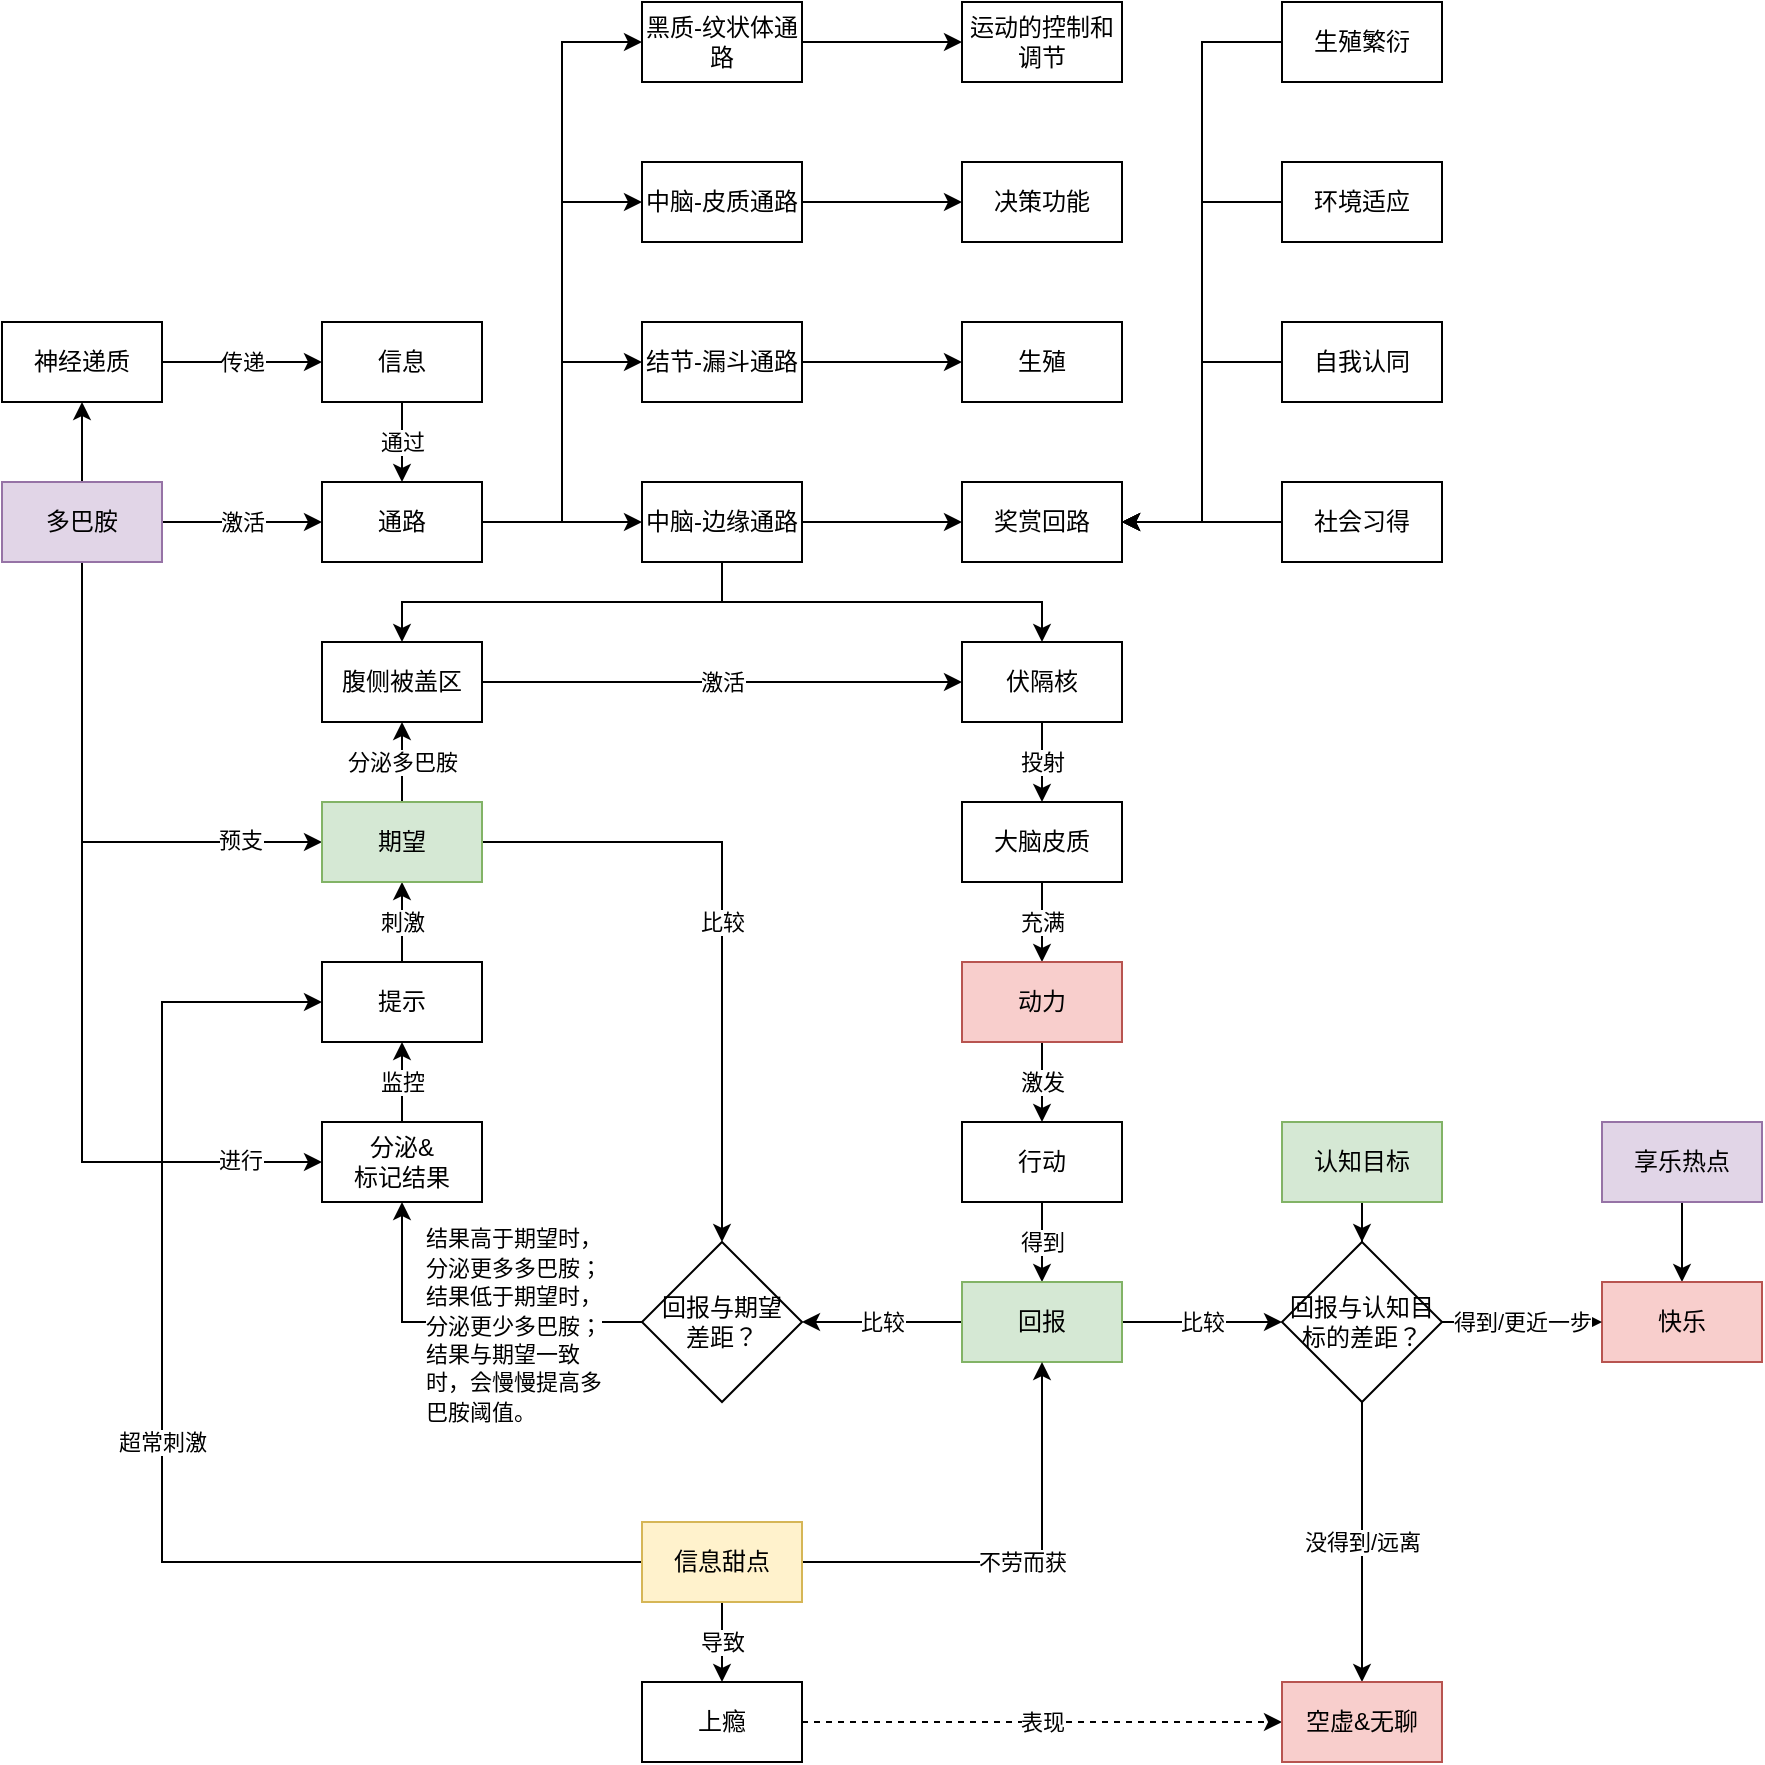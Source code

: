 <mxfile version="23.0.2" type="github">
  <diagram name="第 1 页" id="InVpTpU3V0zNdqeEfgY0">
    <mxGraphModel dx="1434" dy="746" grid="1" gridSize="10" guides="1" tooltips="1" connect="1" arrows="1" fold="1" page="1" pageScale="1" pageWidth="827" pageHeight="1169" math="0" shadow="0">
      <root>
        <mxCell id="0" />
        <mxCell id="1" parent="0" />
        <mxCell id="dXVaHJ1WDnaqwGABq15v-5" value="" style="edgeStyle=orthogonalEdgeStyle;rounded=0;orthogonalLoop=1;jettySize=auto;html=1;" edge="1" parent="1" source="dXVaHJ1WDnaqwGABq15v-1" target="dXVaHJ1WDnaqwGABq15v-3">
          <mxGeometry relative="1" as="geometry" />
        </mxCell>
        <mxCell id="dXVaHJ1WDnaqwGABq15v-8" value="激活" style="edgeStyle=orthogonalEdgeStyle;rounded=0;orthogonalLoop=1;jettySize=auto;html=1;" edge="1" parent="1" source="dXVaHJ1WDnaqwGABq15v-1" target="dXVaHJ1WDnaqwGABq15v-2">
          <mxGeometry relative="1" as="geometry" />
        </mxCell>
        <mxCell id="dXVaHJ1WDnaqwGABq15v-98" style="edgeStyle=orthogonalEdgeStyle;rounded=0;orthogonalLoop=1;jettySize=auto;html=1;entryX=0;entryY=0.5;entryDx=0;entryDy=0;" edge="1" parent="1" source="dXVaHJ1WDnaqwGABq15v-1" target="dXVaHJ1WDnaqwGABq15v-91">
          <mxGeometry relative="1" as="geometry">
            <Array as="points">
              <mxPoint x="120" y="580" />
            </Array>
          </mxGeometry>
        </mxCell>
        <mxCell id="dXVaHJ1WDnaqwGABq15v-121" value="预支" style="edgeLabel;html=1;align=center;verticalAlign=middle;resizable=0;points=[];" vertex="1" connectable="0" parent="dXVaHJ1WDnaqwGABq15v-98">
          <mxGeometry x="0.711" y="-1" relative="1" as="geometry">
            <mxPoint x="-4" y="-2" as="offset" />
          </mxGeometry>
        </mxCell>
        <mxCell id="dXVaHJ1WDnaqwGABq15v-119" style="edgeStyle=orthogonalEdgeStyle;rounded=0;orthogonalLoop=1;jettySize=auto;html=1;entryX=0;entryY=0.5;entryDx=0;entryDy=0;" edge="1" parent="1" source="dXVaHJ1WDnaqwGABq15v-1" target="dXVaHJ1WDnaqwGABq15v-42">
          <mxGeometry relative="1" as="geometry">
            <Array as="points">
              <mxPoint x="120" y="740" />
            </Array>
          </mxGeometry>
        </mxCell>
        <mxCell id="dXVaHJ1WDnaqwGABq15v-122" value="进行" style="edgeLabel;html=1;align=center;verticalAlign=middle;resizable=0;points=[];" vertex="1" connectable="0" parent="dXVaHJ1WDnaqwGABq15v-119">
          <mxGeometry x="0.807" y="-1" relative="1" as="geometry">
            <mxPoint x="-1" y="-2" as="offset" />
          </mxGeometry>
        </mxCell>
        <mxCell id="dXVaHJ1WDnaqwGABq15v-1" value="多巴胺" style="rounded=0;whiteSpace=wrap;html=1;fillColor=#e1d5e7;strokeColor=#9673a6;" vertex="1" parent="1">
          <mxGeometry x="80" y="400" width="80" height="40" as="geometry" />
        </mxCell>
        <mxCell id="dXVaHJ1WDnaqwGABq15v-18" style="edgeStyle=orthogonalEdgeStyle;rounded=0;orthogonalLoop=1;jettySize=auto;html=1;entryX=0;entryY=0.5;entryDx=0;entryDy=0;" edge="1" parent="1" source="dXVaHJ1WDnaqwGABq15v-2" target="dXVaHJ1WDnaqwGABq15v-10">
          <mxGeometry relative="1" as="geometry" />
        </mxCell>
        <mxCell id="dXVaHJ1WDnaqwGABq15v-19" style="edgeStyle=orthogonalEdgeStyle;rounded=0;orthogonalLoop=1;jettySize=auto;html=1;entryX=0;entryY=0.5;entryDx=0;entryDy=0;" edge="1" parent="1" source="dXVaHJ1WDnaqwGABq15v-2" target="dXVaHJ1WDnaqwGABq15v-11">
          <mxGeometry relative="1" as="geometry" />
        </mxCell>
        <mxCell id="dXVaHJ1WDnaqwGABq15v-20" style="edgeStyle=orthogonalEdgeStyle;rounded=0;orthogonalLoop=1;jettySize=auto;html=1;entryX=0;entryY=0.5;entryDx=0;entryDy=0;" edge="1" parent="1" source="dXVaHJ1WDnaqwGABq15v-2" target="dXVaHJ1WDnaqwGABq15v-12">
          <mxGeometry relative="1" as="geometry" />
        </mxCell>
        <mxCell id="dXVaHJ1WDnaqwGABq15v-21" style="edgeStyle=orthogonalEdgeStyle;rounded=0;orthogonalLoop=1;jettySize=auto;html=1;entryX=0;entryY=0.5;entryDx=0;entryDy=0;" edge="1" parent="1" source="dXVaHJ1WDnaqwGABq15v-2" target="dXVaHJ1WDnaqwGABq15v-13">
          <mxGeometry relative="1" as="geometry" />
        </mxCell>
        <mxCell id="dXVaHJ1WDnaqwGABq15v-2" value="通路" style="rounded=0;whiteSpace=wrap;html=1;" vertex="1" parent="1">
          <mxGeometry x="240" y="400" width="80" height="40" as="geometry" />
        </mxCell>
        <mxCell id="dXVaHJ1WDnaqwGABq15v-6" value="传递" style="edgeStyle=orthogonalEdgeStyle;rounded=0;orthogonalLoop=1;jettySize=auto;html=1;" edge="1" parent="1" source="dXVaHJ1WDnaqwGABq15v-3" target="dXVaHJ1WDnaqwGABq15v-4">
          <mxGeometry relative="1" as="geometry" />
        </mxCell>
        <mxCell id="dXVaHJ1WDnaqwGABq15v-3" value="神经递质" style="rounded=0;whiteSpace=wrap;html=1;" vertex="1" parent="1">
          <mxGeometry x="80" y="320" width="80" height="40" as="geometry" />
        </mxCell>
        <mxCell id="dXVaHJ1WDnaqwGABq15v-7" value="通过" style="edgeStyle=orthogonalEdgeStyle;rounded=0;orthogonalLoop=1;jettySize=auto;html=1;" edge="1" parent="1" source="dXVaHJ1WDnaqwGABq15v-4" target="dXVaHJ1WDnaqwGABq15v-2">
          <mxGeometry relative="1" as="geometry" />
        </mxCell>
        <mxCell id="dXVaHJ1WDnaqwGABq15v-4" value="信息" style="rounded=0;whiteSpace=wrap;html=1;" vertex="1" parent="1">
          <mxGeometry x="240" y="320" width="80" height="40" as="geometry" />
        </mxCell>
        <mxCell id="dXVaHJ1WDnaqwGABq15v-22" value="" style="edgeStyle=orthogonalEdgeStyle;rounded=0;orthogonalLoop=1;jettySize=auto;html=1;" edge="1" parent="1" source="dXVaHJ1WDnaqwGABq15v-10" target="dXVaHJ1WDnaqwGABq15v-14">
          <mxGeometry relative="1" as="geometry" />
        </mxCell>
        <mxCell id="dXVaHJ1WDnaqwGABq15v-10" value="黑质-纹状体通路" style="rounded=0;whiteSpace=wrap;html=1;" vertex="1" parent="1">
          <mxGeometry x="400" y="160" width="80" height="40" as="geometry" />
        </mxCell>
        <mxCell id="dXVaHJ1WDnaqwGABq15v-23" value="" style="edgeStyle=orthogonalEdgeStyle;rounded=0;orthogonalLoop=1;jettySize=auto;html=1;" edge="1" parent="1" source="dXVaHJ1WDnaqwGABq15v-11" target="dXVaHJ1WDnaqwGABq15v-15">
          <mxGeometry relative="1" as="geometry" />
        </mxCell>
        <mxCell id="dXVaHJ1WDnaqwGABq15v-11" value="中脑-皮质通路" style="rounded=0;whiteSpace=wrap;html=1;" vertex="1" parent="1">
          <mxGeometry x="400" y="240" width="80" height="40" as="geometry" />
        </mxCell>
        <mxCell id="dXVaHJ1WDnaqwGABq15v-24" value="" style="edgeStyle=orthogonalEdgeStyle;rounded=0;orthogonalLoop=1;jettySize=auto;html=1;" edge="1" parent="1" source="dXVaHJ1WDnaqwGABq15v-12" target="dXVaHJ1WDnaqwGABq15v-16">
          <mxGeometry relative="1" as="geometry" />
        </mxCell>
        <mxCell id="dXVaHJ1WDnaqwGABq15v-12" value="结节-漏斗通路" style="rounded=0;whiteSpace=wrap;html=1;" vertex="1" parent="1">
          <mxGeometry x="400" y="320" width="80" height="40" as="geometry" />
        </mxCell>
        <mxCell id="dXVaHJ1WDnaqwGABq15v-25" value="" style="edgeStyle=orthogonalEdgeStyle;rounded=0;orthogonalLoop=1;jettySize=auto;html=1;" edge="1" parent="1" source="dXVaHJ1WDnaqwGABq15v-13" target="dXVaHJ1WDnaqwGABq15v-17">
          <mxGeometry relative="1" as="geometry" />
        </mxCell>
        <mxCell id="dXVaHJ1WDnaqwGABq15v-30" style="edgeStyle=orthogonalEdgeStyle;rounded=0;orthogonalLoop=1;jettySize=auto;html=1;" edge="1" parent="1" source="dXVaHJ1WDnaqwGABq15v-13" target="dXVaHJ1WDnaqwGABq15v-26">
          <mxGeometry relative="1" as="geometry">
            <Array as="points">
              <mxPoint x="440" y="460" />
              <mxPoint x="280" y="460" />
            </Array>
          </mxGeometry>
        </mxCell>
        <mxCell id="dXVaHJ1WDnaqwGABq15v-83" style="edgeStyle=orthogonalEdgeStyle;rounded=0;orthogonalLoop=1;jettySize=auto;html=1;" edge="1" parent="1" source="dXVaHJ1WDnaqwGABq15v-13" target="dXVaHJ1WDnaqwGABq15v-27">
          <mxGeometry relative="1" as="geometry">
            <Array as="points">
              <mxPoint x="440" y="460" />
              <mxPoint x="600" y="460" />
            </Array>
          </mxGeometry>
        </mxCell>
        <mxCell id="dXVaHJ1WDnaqwGABq15v-13" value="中脑-边缘通路" style="rounded=0;whiteSpace=wrap;html=1;" vertex="1" parent="1">
          <mxGeometry x="400" y="400" width="80" height="40" as="geometry" />
        </mxCell>
        <mxCell id="dXVaHJ1WDnaqwGABq15v-14" value="运动的控制和调节" style="rounded=0;whiteSpace=wrap;html=1;" vertex="1" parent="1">
          <mxGeometry x="560" y="160" width="80" height="40" as="geometry" />
        </mxCell>
        <mxCell id="dXVaHJ1WDnaqwGABq15v-15" value="决策功能" style="rounded=0;whiteSpace=wrap;html=1;" vertex="1" parent="1">
          <mxGeometry x="560" y="240" width="80" height="40" as="geometry" />
        </mxCell>
        <mxCell id="dXVaHJ1WDnaqwGABq15v-16" value="生殖" style="rounded=0;whiteSpace=wrap;html=1;" vertex="1" parent="1">
          <mxGeometry x="560" y="320" width="80" height="40" as="geometry" />
        </mxCell>
        <mxCell id="dXVaHJ1WDnaqwGABq15v-56" style="edgeStyle=orthogonalEdgeStyle;rounded=0;orthogonalLoop=1;jettySize=auto;html=1;entryX=0;entryY=0.5;entryDx=0;entryDy=0;startArrow=classic;startFill=1;endArrow=none;endFill=0;" edge="1" parent="1" source="dXVaHJ1WDnaqwGABq15v-17" target="dXVaHJ1WDnaqwGABq15v-52">
          <mxGeometry relative="1" as="geometry" />
        </mxCell>
        <mxCell id="dXVaHJ1WDnaqwGABq15v-57" style="edgeStyle=orthogonalEdgeStyle;rounded=0;orthogonalLoop=1;jettySize=auto;html=1;entryX=0;entryY=0.5;entryDx=0;entryDy=0;startArrow=classic;startFill=1;endArrow=none;endFill=0;" edge="1" parent="1" source="dXVaHJ1WDnaqwGABq15v-17" target="dXVaHJ1WDnaqwGABq15v-54">
          <mxGeometry relative="1" as="geometry" />
        </mxCell>
        <mxCell id="dXVaHJ1WDnaqwGABq15v-58" style="edgeStyle=orthogonalEdgeStyle;rounded=0;orthogonalLoop=1;jettySize=auto;html=1;entryX=0;entryY=0.5;entryDx=0;entryDy=0;startArrow=classic;startFill=1;endArrow=none;endFill=0;" edge="1" parent="1" source="dXVaHJ1WDnaqwGABq15v-17" target="dXVaHJ1WDnaqwGABq15v-53">
          <mxGeometry relative="1" as="geometry" />
        </mxCell>
        <mxCell id="dXVaHJ1WDnaqwGABq15v-59" style="edgeStyle=orthogonalEdgeStyle;rounded=0;orthogonalLoop=1;jettySize=auto;html=1;entryX=0;entryY=0.5;entryDx=0;entryDy=0;startArrow=classic;startFill=1;endArrow=none;endFill=0;" edge="1" parent="1" source="dXVaHJ1WDnaqwGABq15v-17" target="dXVaHJ1WDnaqwGABq15v-55">
          <mxGeometry relative="1" as="geometry" />
        </mxCell>
        <mxCell id="dXVaHJ1WDnaqwGABq15v-17" value="奖赏回路" style="rounded=0;whiteSpace=wrap;html=1;" vertex="1" parent="1">
          <mxGeometry x="560" y="400" width="80" height="40" as="geometry" />
        </mxCell>
        <mxCell id="dXVaHJ1WDnaqwGABq15v-32" value="激活" style="edgeStyle=orthogonalEdgeStyle;rounded=0;orthogonalLoop=1;jettySize=auto;html=1;" edge="1" parent="1" source="dXVaHJ1WDnaqwGABq15v-26" target="dXVaHJ1WDnaqwGABq15v-27">
          <mxGeometry relative="1" as="geometry" />
        </mxCell>
        <mxCell id="dXVaHJ1WDnaqwGABq15v-26" value="腹侧被盖区" style="rounded=0;whiteSpace=wrap;html=1;" vertex="1" parent="1">
          <mxGeometry x="240" y="480" width="80" height="40" as="geometry" />
        </mxCell>
        <mxCell id="dXVaHJ1WDnaqwGABq15v-33" value="投射" style="edgeStyle=orthogonalEdgeStyle;rounded=0;orthogonalLoop=1;jettySize=auto;html=1;" edge="1" parent="1" source="dXVaHJ1WDnaqwGABq15v-27" target="dXVaHJ1WDnaqwGABq15v-28">
          <mxGeometry relative="1" as="geometry" />
        </mxCell>
        <mxCell id="dXVaHJ1WDnaqwGABq15v-27" value="伏隔核" style="rounded=0;whiteSpace=wrap;html=1;" vertex="1" parent="1">
          <mxGeometry x="560" y="480" width="80" height="40" as="geometry" />
        </mxCell>
        <mxCell id="dXVaHJ1WDnaqwGABq15v-35" value="充满" style="edgeStyle=orthogonalEdgeStyle;rounded=0;orthogonalLoop=1;jettySize=auto;html=1;" edge="1" parent="1" source="dXVaHJ1WDnaqwGABq15v-28" target="dXVaHJ1WDnaqwGABq15v-34">
          <mxGeometry relative="1" as="geometry" />
        </mxCell>
        <mxCell id="dXVaHJ1WDnaqwGABq15v-28" value="大脑皮质" style="rounded=0;whiteSpace=wrap;html=1;" vertex="1" parent="1">
          <mxGeometry x="560" y="560" width="80" height="40" as="geometry" />
        </mxCell>
        <mxCell id="dXVaHJ1WDnaqwGABq15v-37" value="激发" style="edgeStyle=orthogonalEdgeStyle;rounded=0;orthogonalLoop=1;jettySize=auto;html=1;" edge="1" parent="1" source="dXVaHJ1WDnaqwGABq15v-34" target="dXVaHJ1WDnaqwGABq15v-36">
          <mxGeometry relative="1" as="geometry" />
        </mxCell>
        <mxCell id="dXVaHJ1WDnaqwGABq15v-34" value="动力" style="rounded=0;whiteSpace=wrap;html=1;fillColor=#f8cecc;strokeColor=#b85450;" vertex="1" parent="1">
          <mxGeometry x="560" y="640" width="80" height="40" as="geometry" />
        </mxCell>
        <mxCell id="dXVaHJ1WDnaqwGABq15v-113" value="得到" style="edgeStyle=orthogonalEdgeStyle;rounded=0;orthogonalLoop=1;jettySize=auto;html=1;" edge="1" parent="1" source="dXVaHJ1WDnaqwGABq15v-36" target="dXVaHJ1WDnaqwGABq15v-112">
          <mxGeometry relative="1" as="geometry" />
        </mxCell>
        <mxCell id="dXVaHJ1WDnaqwGABq15v-36" value="行动" style="rounded=0;whiteSpace=wrap;html=1;" vertex="1" parent="1">
          <mxGeometry x="560" y="720" width="80" height="40" as="geometry" />
        </mxCell>
        <mxCell id="dXVaHJ1WDnaqwGABq15v-45" value="监控" style="edgeStyle=orthogonalEdgeStyle;rounded=0;orthogonalLoop=1;jettySize=auto;html=1;" edge="1" parent="1" source="dXVaHJ1WDnaqwGABq15v-42" target="dXVaHJ1WDnaqwGABq15v-44">
          <mxGeometry relative="1" as="geometry" />
        </mxCell>
        <mxCell id="dXVaHJ1WDnaqwGABq15v-42" value="分泌&amp;amp;&lt;br&gt;标记结果" style="rounded=0;whiteSpace=wrap;html=1;" vertex="1" parent="1">
          <mxGeometry x="240" y="720" width="80" height="40" as="geometry" />
        </mxCell>
        <mxCell id="dXVaHJ1WDnaqwGABq15v-92" value="刺激" style="edgeStyle=orthogonalEdgeStyle;rounded=0;orthogonalLoop=1;jettySize=auto;html=1;" edge="1" parent="1" source="dXVaHJ1WDnaqwGABq15v-44" target="dXVaHJ1WDnaqwGABq15v-91">
          <mxGeometry relative="1" as="geometry" />
        </mxCell>
        <mxCell id="dXVaHJ1WDnaqwGABq15v-44" value="提示" style="rounded=0;whiteSpace=wrap;html=1;" vertex="1" parent="1">
          <mxGeometry x="240" y="640" width="80" height="40" as="geometry" />
        </mxCell>
        <mxCell id="dXVaHJ1WDnaqwGABq15v-52" value="生殖繁衍" style="rounded=0;whiteSpace=wrap;html=1;" vertex="1" parent="1">
          <mxGeometry x="720" y="160" width="80" height="40" as="geometry" />
        </mxCell>
        <mxCell id="dXVaHJ1WDnaqwGABq15v-53" value="自我认同" style="rounded=0;whiteSpace=wrap;html=1;" vertex="1" parent="1">
          <mxGeometry x="720" y="320" width="80" height="40" as="geometry" />
        </mxCell>
        <mxCell id="dXVaHJ1WDnaqwGABq15v-54" value="环境适应" style="rounded=0;whiteSpace=wrap;html=1;" vertex="1" parent="1">
          <mxGeometry x="720" y="240" width="80" height="40" as="geometry" />
        </mxCell>
        <mxCell id="dXVaHJ1WDnaqwGABq15v-55" value="社会习得" style="rounded=0;whiteSpace=wrap;html=1;" vertex="1" parent="1">
          <mxGeometry x="720" y="400" width="80" height="40" as="geometry" />
        </mxCell>
        <mxCell id="dXVaHJ1WDnaqwGABq15v-135" value="" style="edgeStyle=orthogonalEdgeStyle;rounded=0;orthogonalLoop=1;jettySize=auto;html=1;" edge="1" parent="1" source="dXVaHJ1WDnaqwGABq15v-60" target="dXVaHJ1WDnaqwGABq15v-61">
          <mxGeometry relative="1" as="geometry" />
        </mxCell>
        <mxCell id="dXVaHJ1WDnaqwGABq15v-60" value="享乐热点" style="rounded=0;whiteSpace=wrap;html=1;fillColor=#e1d5e7;strokeColor=#9673a6;" vertex="1" parent="1">
          <mxGeometry x="880" y="720" width="80" height="40" as="geometry" />
        </mxCell>
        <mxCell id="dXVaHJ1WDnaqwGABq15v-61" value="快乐" style="rounded=0;whiteSpace=wrap;html=1;fillColor=#f8cecc;strokeColor=#b85450;" vertex="1" parent="1">
          <mxGeometry x="880" y="800" width="80" height="40" as="geometry" />
        </mxCell>
        <mxCell id="dXVaHJ1WDnaqwGABq15v-129" value="" style="edgeStyle=orthogonalEdgeStyle;rounded=0;orthogonalLoop=1;jettySize=auto;html=1;" edge="1" parent="1" source="dXVaHJ1WDnaqwGABq15v-63" target="dXVaHJ1WDnaqwGABq15v-127">
          <mxGeometry relative="1" as="geometry" />
        </mxCell>
        <mxCell id="dXVaHJ1WDnaqwGABq15v-63" value="认知目标" style="rounded=0;whiteSpace=wrap;html=1;fillColor=#d5e8d4;strokeColor=#82b366;" vertex="1" parent="1">
          <mxGeometry x="720" y="720" width="80" height="40" as="geometry" />
        </mxCell>
        <mxCell id="dXVaHJ1WDnaqwGABq15v-93" value="分泌多巴胺" style="edgeStyle=orthogonalEdgeStyle;rounded=0;orthogonalLoop=1;jettySize=auto;html=1;" edge="1" parent="1" source="dXVaHJ1WDnaqwGABq15v-91" target="dXVaHJ1WDnaqwGABq15v-26">
          <mxGeometry relative="1" as="geometry" />
        </mxCell>
        <mxCell id="dXVaHJ1WDnaqwGABq15v-116" value="比较" style="edgeStyle=orthogonalEdgeStyle;rounded=0;orthogonalLoop=1;jettySize=auto;html=1;entryX=0.5;entryY=0;entryDx=0;entryDy=0;" edge="1" parent="1" source="dXVaHJ1WDnaqwGABq15v-91" target="dXVaHJ1WDnaqwGABq15v-115">
          <mxGeometry relative="1" as="geometry" />
        </mxCell>
        <mxCell id="dXVaHJ1WDnaqwGABq15v-91" value="期望" style="rounded=0;whiteSpace=wrap;html=1;fillColor=#d5e8d4;strokeColor=#82b366;" vertex="1" parent="1">
          <mxGeometry x="240" y="560" width="80" height="40" as="geometry" />
        </mxCell>
        <mxCell id="dXVaHJ1WDnaqwGABq15v-117" value="比较" style="edgeStyle=orthogonalEdgeStyle;rounded=0;orthogonalLoop=1;jettySize=auto;html=1;entryX=1;entryY=0.5;entryDx=0;entryDy=0;" edge="1" parent="1" source="dXVaHJ1WDnaqwGABq15v-112" target="dXVaHJ1WDnaqwGABq15v-115">
          <mxGeometry relative="1" as="geometry" />
        </mxCell>
        <mxCell id="dXVaHJ1WDnaqwGABq15v-128" value="比较" style="edgeStyle=orthogonalEdgeStyle;rounded=0;orthogonalLoop=1;jettySize=auto;html=1;" edge="1" parent="1" source="dXVaHJ1WDnaqwGABq15v-112" target="dXVaHJ1WDnaqwGABq15v-127">
          <mxGeometry relative="1" as="geometry" />
        </mxCell>
        <mxCell id="dXVaHJ1WDnaqwGABq15v-112" value="回报" style="rounded=0;whiteSpace=wrap;html=1;fillColor=#d5e8d4;strokeColor=#82b366;" vertex="1" parent="1">
          <mxGeometry x="560" y="800" width="80" height="40" as="geometry" />
        </mxCell>
        <mxCell id="dXVaHJ1WDnaqwGABq15v-118" value="" style="edgeStyle=orthogonalEdgeStyle;rounded=0;orthogonalLoop=1;jettySize=auto;html=1;" edge="1" parent="1" source="dXVaHJ1WDnaqwGABq15v-115" target="dXVaHJ1WDnaqwGABq15v-42">
          <mxGeometry x="0.333" y="32" relative="1" as="geometry">
            <mxPoint x="2" y="10" as="offset" />
          </mxGeometry>
        </mxCell>
        <mxCell id="dXVaHJ1WDnaqwGABq15v-115" value="回报与期望&lt;br&gt;差距？" style="rhombus;whiteSpace=wrap;html=1;" vertex="1" parent="1">
          <mxGeometry x="400" y="780" width="80" height="80" as="geometry" />
        </mxCell>
        <mxCell id="dXVaHJ1WDnaqwGABq15v-120" value="&lt;br style=&quot;border-color: var(--border-color); color: rgb(0, 0, 0); font-family: Helvetica; font-size: 11px; font-style: normal; font-variant-ligatures: normal; font-variant-caps: normal; font-weight: 400; letter-spacing: normal; orphans: 2; text-align: center; text-indent: 0px; text-transform: none; widows: 2; word-spacing: 0px; -webkit-text-stroke-width: 0px; text-decoration-thickness: initial; text-decoration-style: initial; text-decoration-color: initial;&quot;&gt;&lt;span style=&quot;border-color: var(--border-color); color: rgb(0, 0, 0); font-family: Helvetica; font-size: 11px; font-style: normal; font-variant-ligatures: normal; font-variant-caps: normal; font-weight: 400; letter-spacing: normal; orphans: 2; text-align: center; text-indent: 0px; text-transform: none; widows: 2; word-spacing: 0px; -webkit-text-stroke-width: 0px; background-color: rgb(255, 255, 255); text-decoration-thickness: initial; text-decoration-style: initial; text-decoration-color: initial; float: none; display: inline !important;&quot;&gt;结果高于期望时，分泌更多多巴胺；&lt;/span&gt;&lt;br style=&quot;border-color: var(--border-color); color: rgb(0, 0, 0); font-family: Helvetica; font-size: 11px; font-style: normal; font-variant-ligatures: normal; font-variant-caps: normal; font-weight: 400; letter-spacing: normal; orphans: 2; text-align: center; text-indent: 0px; text-transform: none; widows: 2; word-spacing: 0px; -webkit-text-stroke-width: 0px; text-decoration-thickness: initial; text-decoration-style: initial; text-decoration-color: initial;&quot;&gt;&lt;span style=&quot;border-color: var(--border-color); color: rgb(0, 0, 0); font-family: Helvetica; font-size: 11px; font-style: normal; font-variant-ligatures: normal; font-variant-caps: normal; font-weight: 400; letter-spacing: normal; orphans: 2; text-align: center; text-indent: 0px; text-transform: none; widows: 2; word-spacing: 0px; -webkit-text-stroke-width: 0px; background-color: rgb(255, 255, 255); text-decoration-thickness: initial; text-decoration-style: initial; text-decoration-color: initial; float: none; display: inline !important;&quot;&gt;结果低于期望时，分泌更少多巴胺；&lt;/span&gt;&lt;br style=&quot;border-color: var(--border-color); color: rgb(0, 0, 0); font-family: Helvetica; font-size: 11px; font-style: normal; font-variant-ligatures: normal; font-variant-caps: normal; font-weight: 400; letter-spacing: normal; orphans: 2; text-align: center; text-indent: 0px; text-transform: none; widows: 2; word-spacing: 0px; -webkit-text-stroke-width: 0px; text-decoration-thickness: initial; text-decoration-style: initial; text-decoration-color: initial;&quot;&gt;&lt;span style=&quot;border-color: var(--border-color); color: rgb(0, 0, 0); font-family: Helvetica; font-size: 11px; font-style: normal; font-variant-ligatures: normal; font-variant-caps: normal; font-weight: 400; letter-spacing: normal; orphans: 2; text-align: center; text-indent: 0px; text-transform: none; widows: 2; word-spacing: 0px; -webkit-text-stroke-width: 0px; background-color: rgb(255, 255, 255); text-decoration-thickness: initial; text-decoration-style: initial; text-decoration-color: initial; float: none; display: inline !important;&quot;&gt;结果与期望一致时，会慢慢提高多巴胺阈值。&lt;/span&gt;" style="text;whiteSpace=wrap;html=1;" vertex="1" parent="1">
          <mxGeometry x="290" y="750" width="100" height="80" as="geometry" />
        </mxCell>
        <mxCell id="dXVaHJ1WDnaqwGABq15v-131" value="得到/更近一步" style="edgeStyle=orthogonalEdgeStyle;rounded=0;orthogonalLoop=1;jettySize=auto;html=1;entryX=0;entryY=0.5;entryDx=0;entryDy=0;" edge="1" parent="1" source="dXVaHJ1WDnaqwGABq15v-127" target="dXVaHJ1WDnaqwGABq15v-61">
          <mxGeometry relative="1" as="geometry">
            <mxPoint x="860" y="820" as="targetPoint" />
          </mxGeometry>
        </mxCell>
        <mxCell id="dXVaHJ1WDnaqwGABq15v-159" value="没得到/远离" style="edgeStyle=orthogonalEdgeStyle;rounded=0;orthogonalLoop=1;jettySize=auto;html=1;" edge="1" parent="1" source="dXVaHJ1WDnaqwGABq15v-127" target="dXVaHJ1WDnaqwGABq15v-157">
          <mxGeometry relative="1" as="geometry" />
        </mxCell>
        <mxCell id="dXVaHJ1WDnaqwGABq15v-127" value="回报与认知目标的差距？" style="rhombus;whiteSpace=wrap;html=1;" vertex="1" parent="1">
          <mxGeometry x="720" y="780" width="80" height="80" as="geometry" />
        </mxCell>
        <mxCell id="dXVaHJ1WDnaqwGABq15v-150" value="不劳而获" style="edgeStyle=orthogonalEdgeStyle;rounded=0;orthogonalLoop=1;jettySize=auto;html=1;entryX=0.5;entryY=1;entryDx=0;entryDy=0;" edge="1" parent="1" source="dXVaHJ1WDnaqwGABq15v-147" target="dXVaHJ1WDnaqwGABq15v-112">
          <mxGeometry relative="1" as="geometry" />
        </mxCell>
        <mxCell id="dXVaHJ1WDnaqwGABq15v-152" value="超常刺激" style="edgeStyle=orthogonalEdgeStyle;rounded=0;orthogonalLoop=1;jettySize=auto;html=1;entryX=0;entryY=0.5;entryDx=0;entryDy=0;" edge="1" parent="1" source="dXVaHJ1WDnaqwGABq15v-147" target="dXVaHJ1WDnaqwGABq15v-44">
          <mxGeometry relative="1" as="geometry">
            <Array as="points">
              <mxPoint x="160" y="940" />
              <mxPoint x="160" y="660" />
            </Array>
          </mxGeometry>
        </mxCell>
        <mxCell id="dXVaHJ1WDnaqwGABq15v-154" value="导致" style="edgeStyle=orthogonalEdgeStyle;rounded=0;orthogonalLoop=1;jettySize=auto;html=1;" edge="1" parent="1" source="dXVaHJ1WDnaqwGABq15v-147" target="dXVaHJ1WDnaqwGABq15v-153">
          <mxGeometry relative="1" as="geometry" />
        </mxCell>
        <mxCell id="dXVaHJ1WDnaqwGABq15v-147" value="信息甜点" style="rounded=0;whiteSpace=wrap;html=1;fillColor=#fff2cc;strokeColor=#d6b656;" vertex="1" parent="1">
          <mxGeometry x="400" y="920" width="80" height="40" as="geometry" />
        </mxCell>
        <mxCell id="dXVaHJ1WDnaqwGABq15v-158" value="表现" style="edgeStyle=orthogonalEdgeStyle;rounded=0;orthogonalLoop=1;jettySize=auto;html=1;dashed=1;" edge="1" parent="1" source="dXVaHJ1WDnaqwGABq15v-153" target="dXVaHJ1WDnaqwGABq15v-157">
          <mxGeometry relative="1" as="geometry" />
        </mxCell>
        <mxCell id="dXVaHJ1WDnaqwGABq15v-153" value="上瘾" style="rounded=0;whiteSpace=wrap;html=1;" vertex="1" parent="1">
          <mxGeometry x="400" y="1000" width="80" height="40" as="geometry" />
        </mxCell>
        <mxCell id="dXVaHJ1WDnaqwGABq15v-157" value="空虚&amp;amp;无聊" style="rounded=0;whiteSpace=wrap;html=1;fillColor=#f8cecc;strokeColor=#b85450;" vertex="1" parent="1">
          <mxGeometry x="720" y="1000" width="80" height="40" as="geometry" />
        </mxCell>
      </root>
    </mxGraphModel>
  </diagram>
</mxfile>
